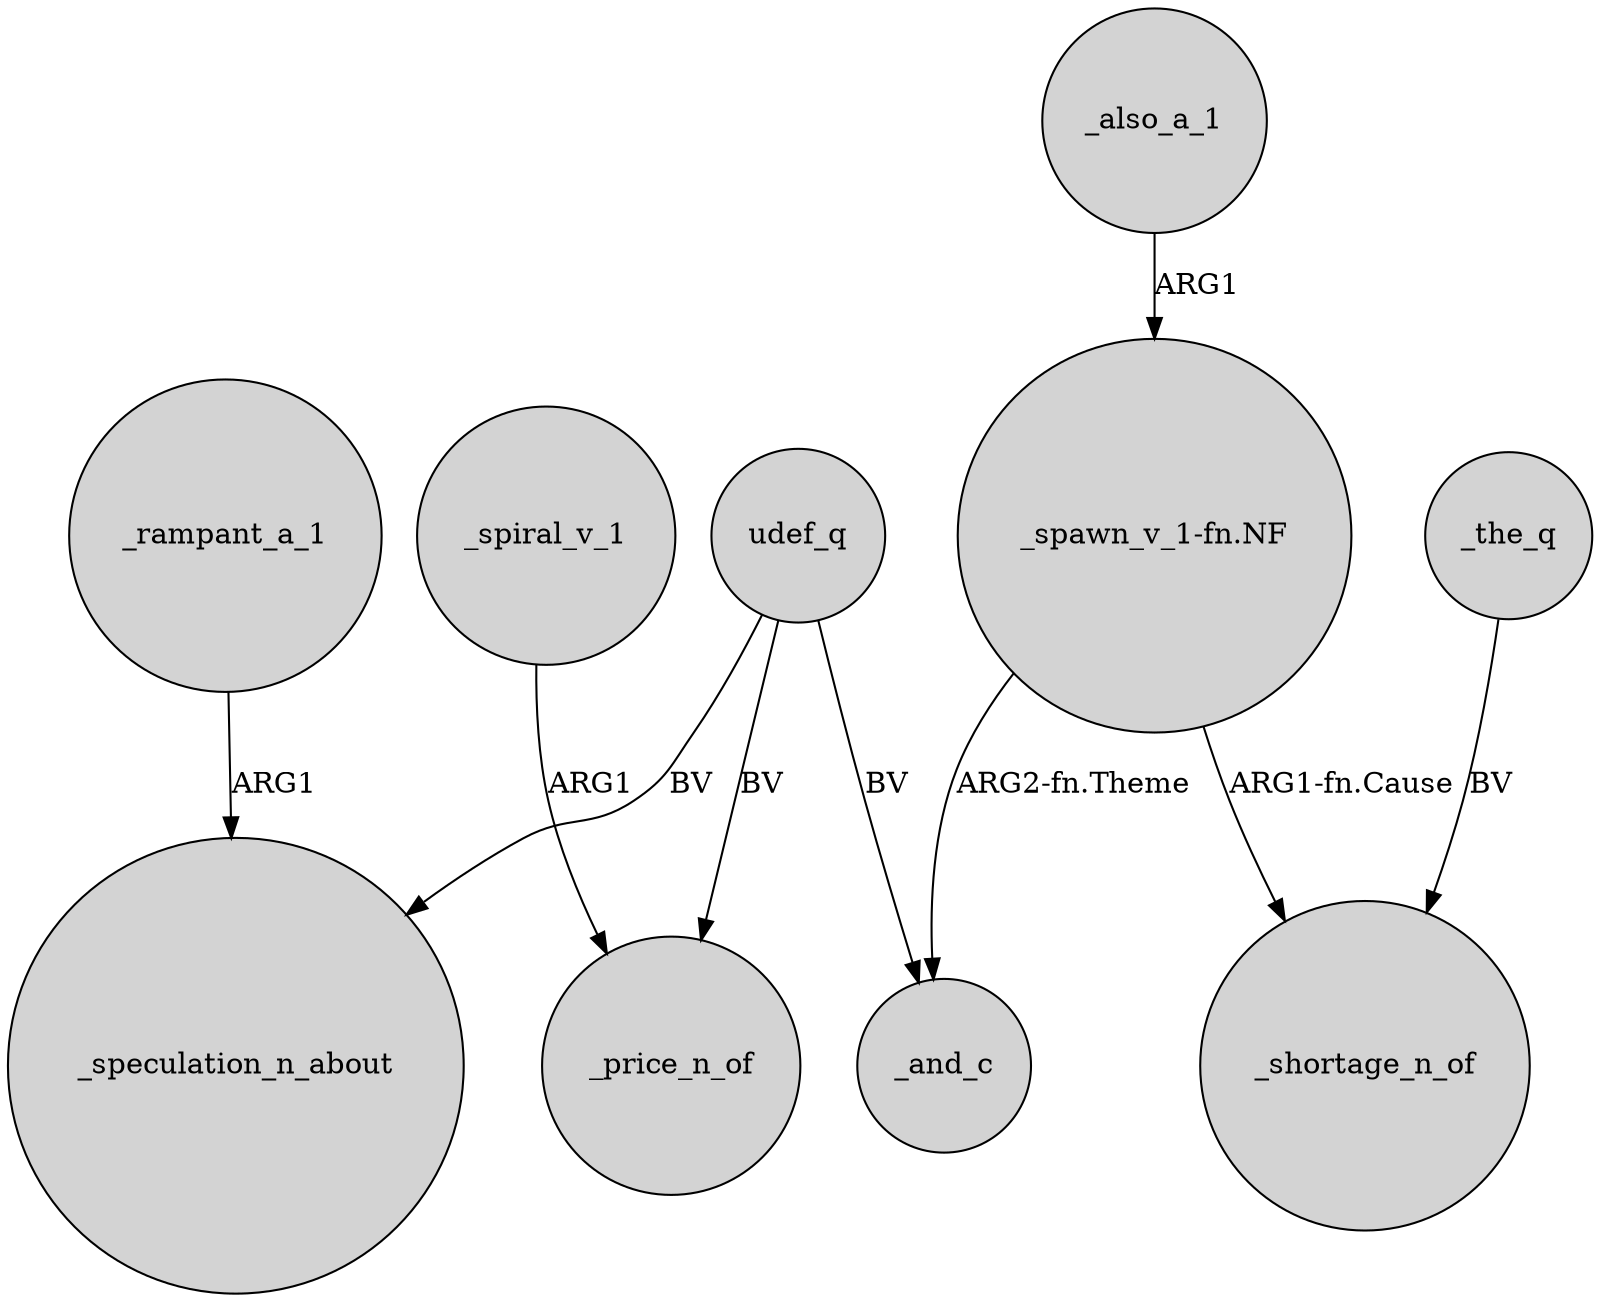 digraph {
	node [shape=circle style=filled]
	udef_q -> _speculation_n_about [label=BV]
	_rampant_a_1 -> _speculation_n_about [label=ARG1]
	_spiral_v_1 -> _price_n_of [label=ARG1]
	_the_q -> _shortage_n_of [label=BV]
	udef_q -> _price_n_of [label=BV]
	"_spawn_v_1-fn.NF" -> _and_c [label="ARG2-fn.Theme"]
	udef_q -> _and_c [label=BV]
	_also_a_1 -> "_spawn_v_1-fn.NF" [label=ARG1]
	"_spawn_v_1-fn.NF" -> _shortage_n_of [label="ARG1-fn.Cause"]
}
